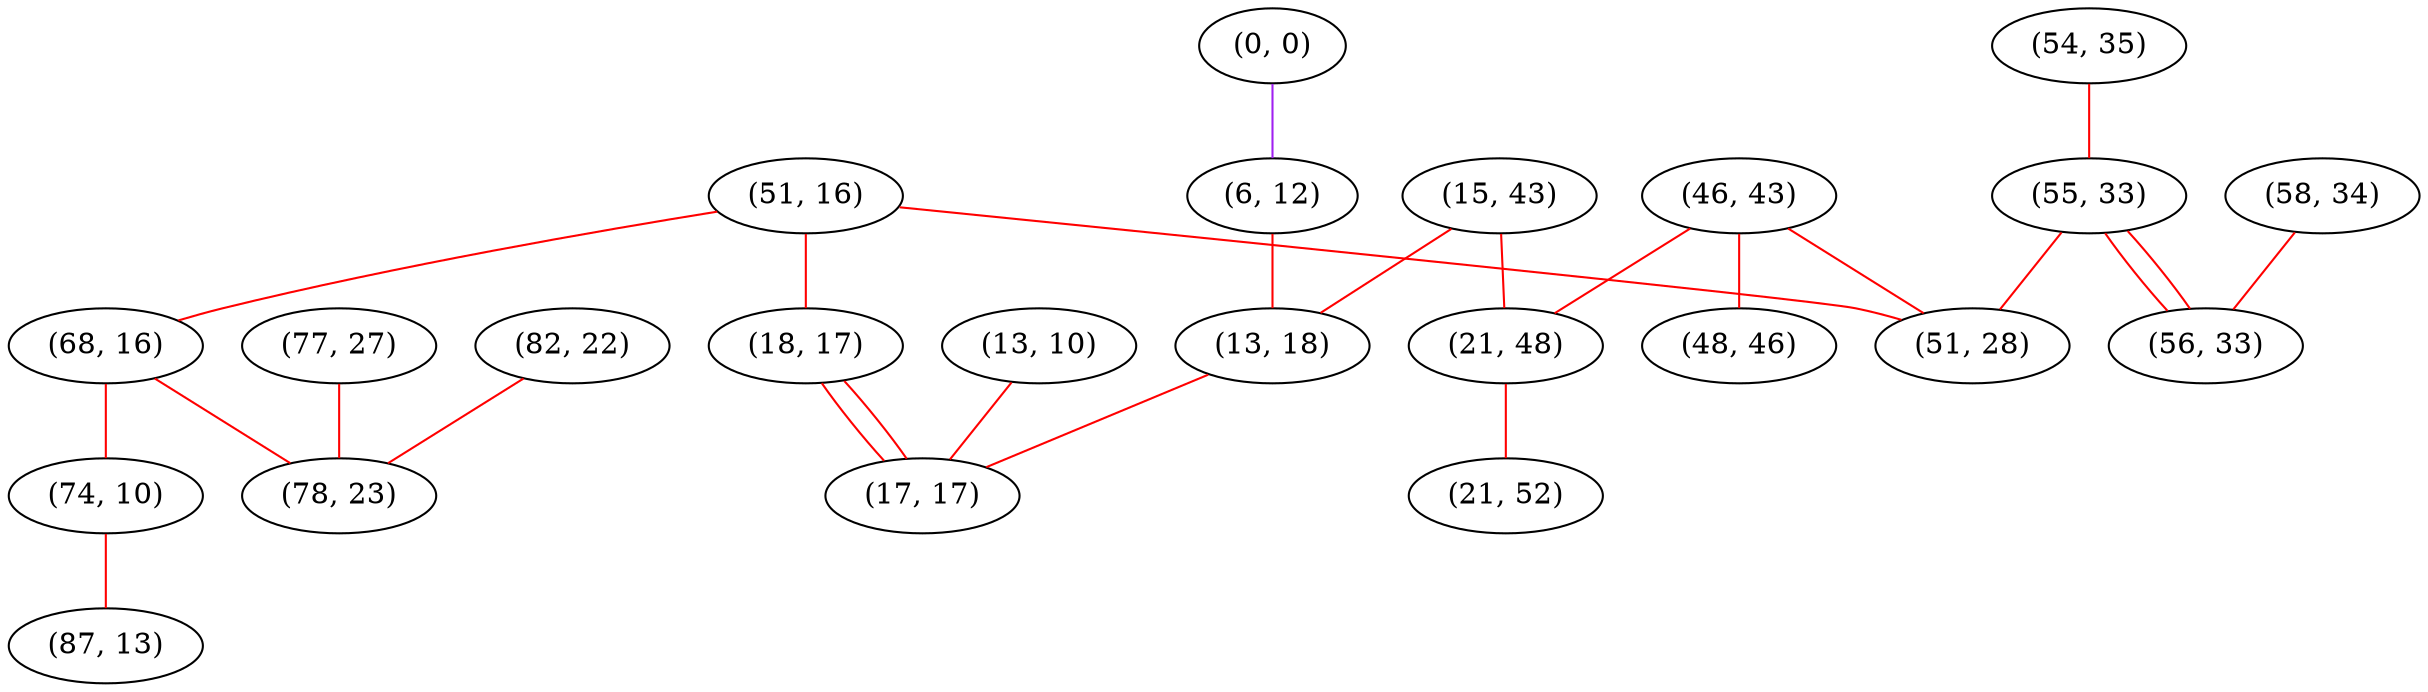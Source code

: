 graph "" {
"(51, 16)";
"(68, 16)";
"(15, 43)";
"(0, 0)";
"(6, 12)";
"(46, 43)";
"(74, 10)";
"(77, 27)";
"(21, 48)";
"(87, 13)";
"(54, 35)";
"(21, 52)";
"(82, 22)";
"(18, 17)";
"(58, 34)";
"(55, 33)";
"(48, 46)";
"(13, 10)";
"(51, 28)";
"(13, 18)";
"(56, 33)";
"(78, 23)";
"(17, 17)";
"(51, 16)" -- "(51, 28)"  [color=red, key=0, weight=1];
"(51, 16)" -- "(18, 17)"  [color=red, key=0, weight=1];
"(51, 16)" -- "(68, 16)"  [color=red, key=0, weight=1];
"(68, 16)" -- "(78, 23)"  [color=red, key=0, weight=1];
"(68, 16)" -- "(74, 10)"  [color=red, key=0, weight=1];
"(15, 43)" -- "(13, 18)"  [color=red, key=0, weight=1];
"(15, 43)" -- "(21, 48)"  [color=red, key=0, weight=1];
"(0, 0)" -- "(6, 12)"  [color=purple, key=0, weight=4];
"(6, 12)" -- "(13, 18)"  [color=red, key=0, weight=1];
"(46, 43)" -- "(48, 46)"  [color=red, key=0, weight=1];
"(46, 43)" -- "(51, 28)"  [color=red, key=0, weight=1];
"(46, 43)" -- "(21, 48)"  [color=red, key=0, weight=1];
"(74, 10)" -- "(87, 13)"  [color=red, key=0, weight=1];
"(77, 27)" -- "(78, 23)"  [color=red, key=0, weight=1];
"(21, 48)" -- "(21, 52)"  [color=red, key=0, weight=1];
"(54, 35)" -- "(55, 33)"  [color=red, key=0, weight=1];
"(82, 22)" -- "(78, 23)"  [color=red, key=0, weight=1];
"(18, 17)" -- "(17, 17)"  [color=red, key=0, weight=1];
"(18, 17)" -- "(17, 17)"  [color=red, key=1, weight=1];
"(58, 34)" -- "(56, 33)"  [color=red, key=0, weight=1];
"(55, 33)" -- "(56, 33)"  [color=red, key=0, weight=1];
"(55, 33)" -- "(56, 33)"  [color=red, key=1, weight=1];
"(55, 33)" -- "(51, 28)"  [color=red, key=0, weight=1];
"(13, 10)" -- "(17, 17)"  [color=red, key=0, weight=1];
"(13, 18)" -- "(17, 17)"  [color=red, key=0, weight=1];
}
